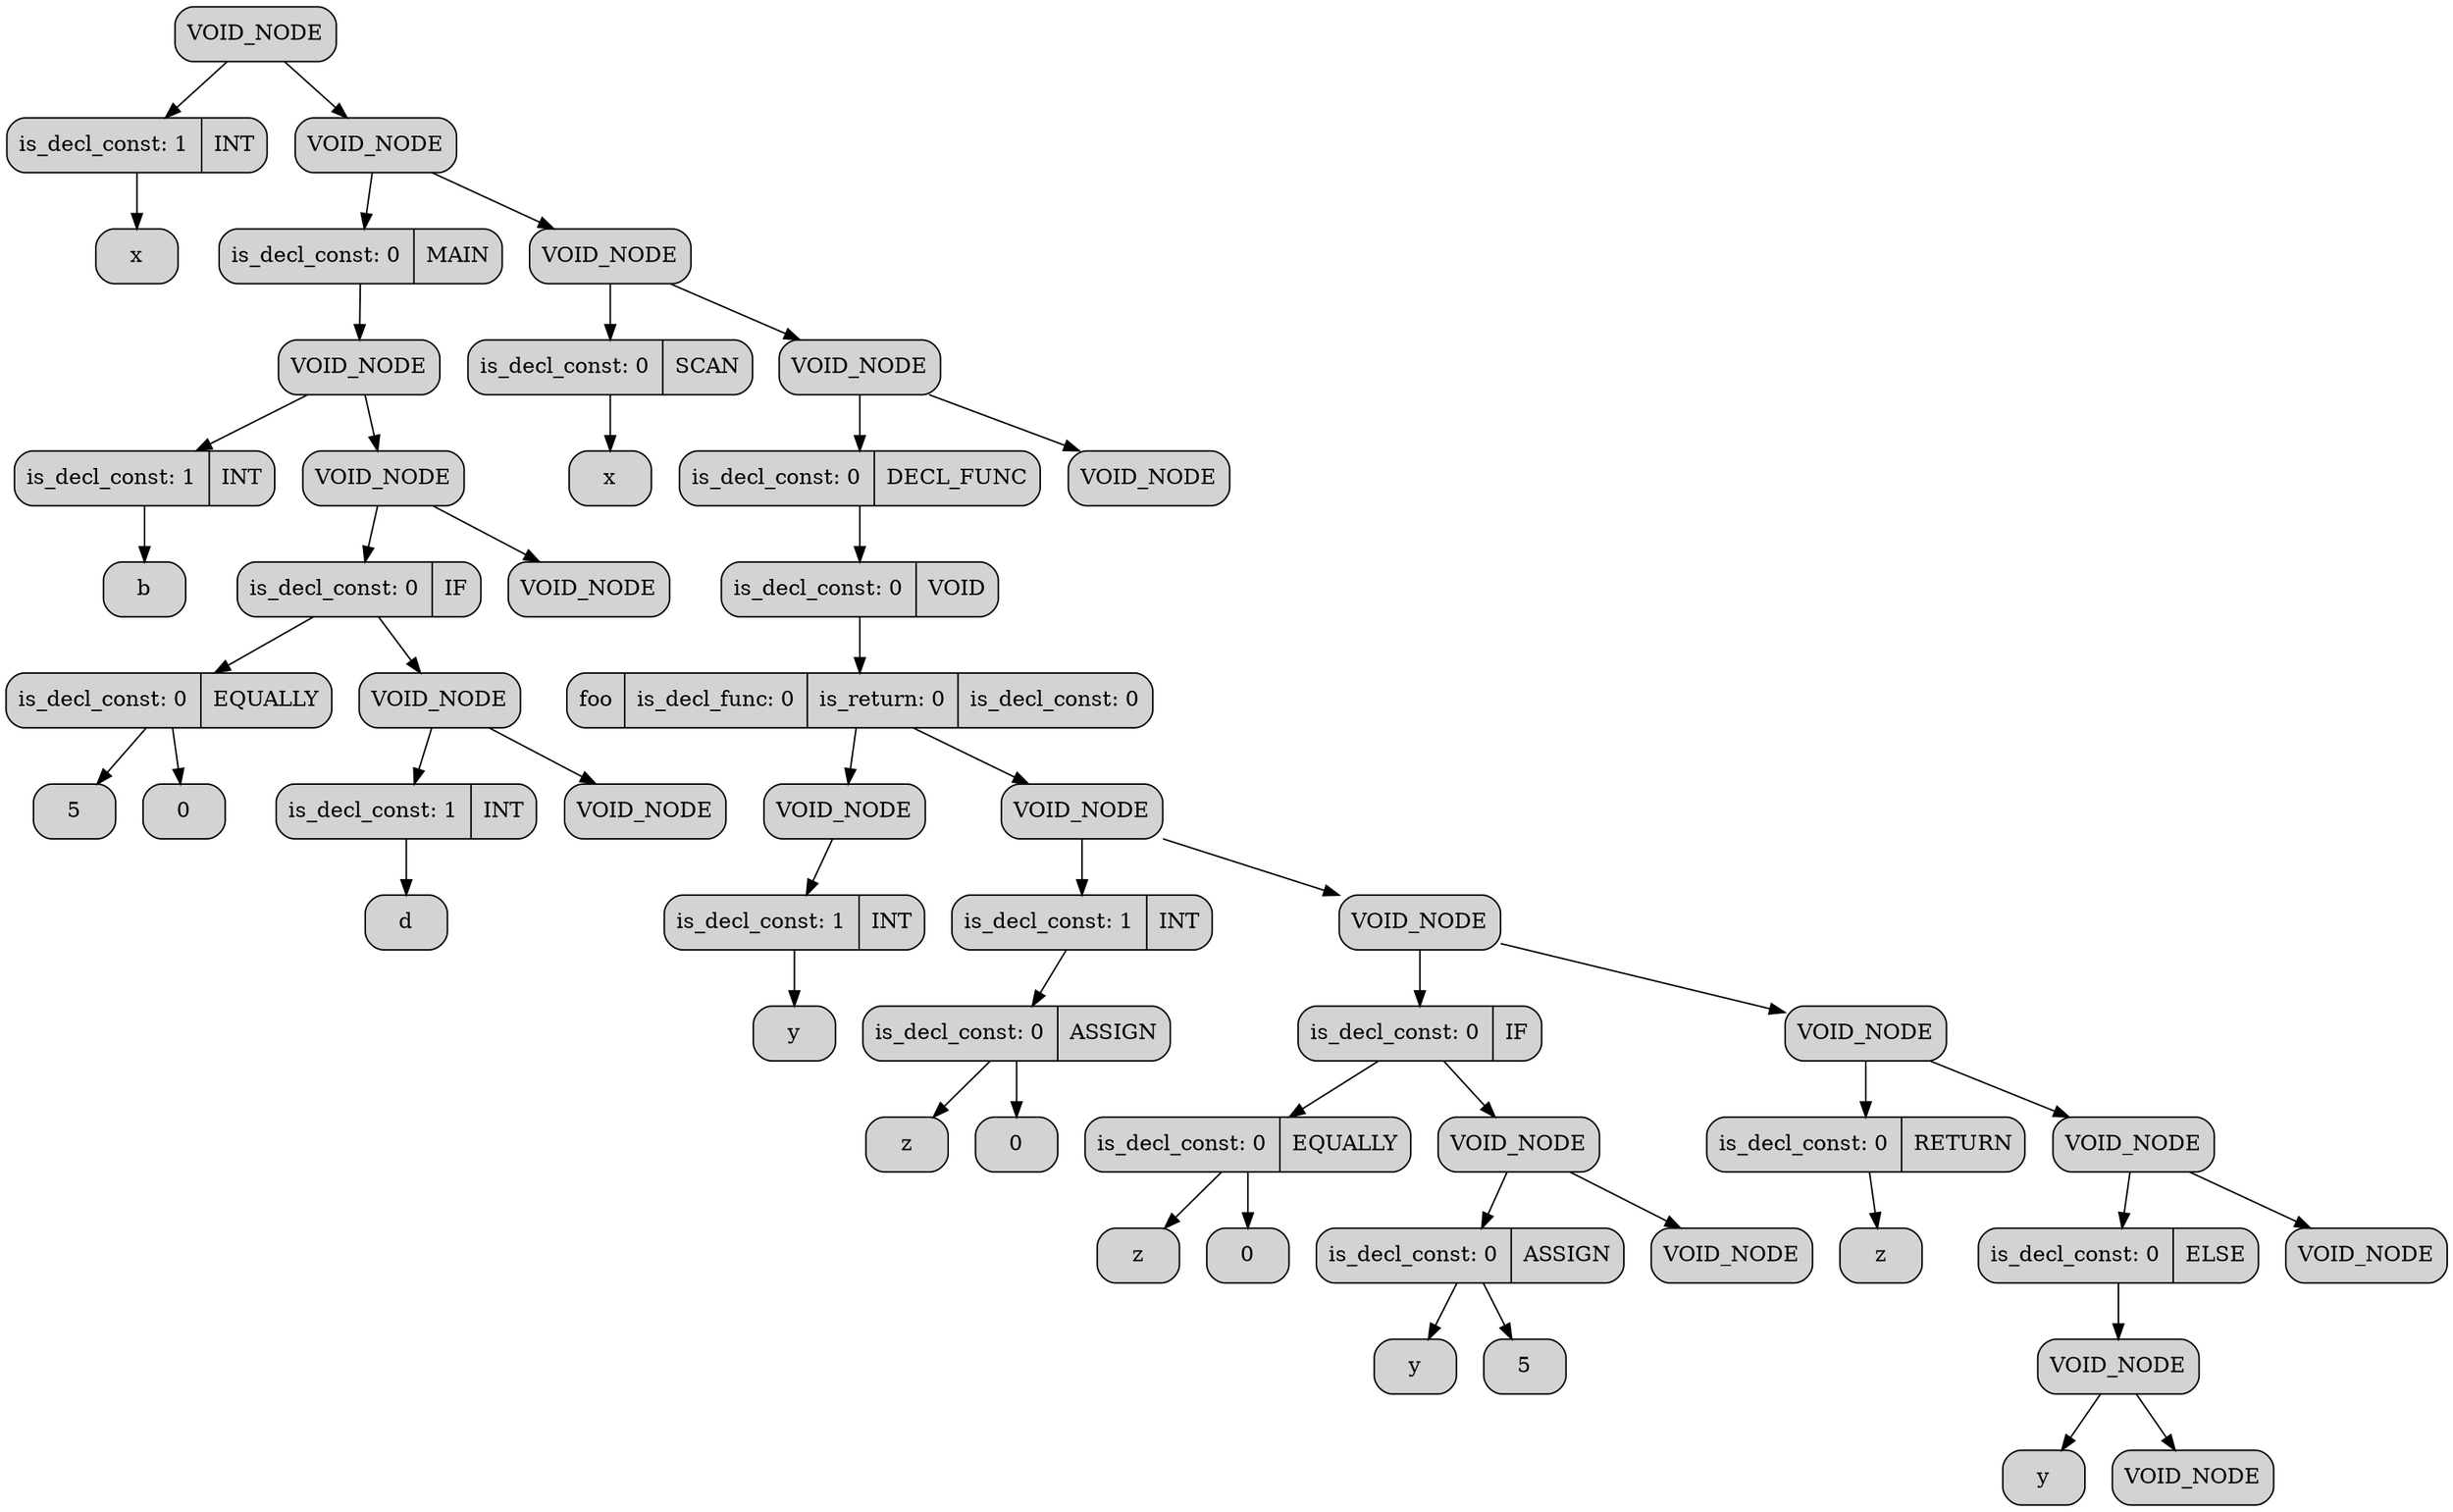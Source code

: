 digraph list{
rankdir = HR
node0000024466fa15a0 [shape=Mrecord, style="filled",  label = "VOID_NODE"]
node0000024466fa15e0 [shape=Mrecord, style="filled",  label = "is_decl_const: 1 | INT"]
node0000024466fa1620 [shape=Mrecord, style="filled",  label = "x"]
node0000024466fa1660 [shape=Mrecord, style="filled",  label = "VOID_NODE"]
node0000024466fa16a0 [shape=Mrecord, style="filled",  label = "is_decl_const: 0 | MAIN"]
node0000024466fa16e0 [shape=Mrecord, style="filled",  label = "VOID_NODE"]
node0000024466fa1720 [shape=Mrecord, style="filled",  label = "is_decl_const: 1 | INT"]
node0000024466fa1760 [shape=Mrecord, style="filled",  label = "b"]
node0000024466fa17a0 [shape=Mrecord, style="filled",  label = "VOID_NODE"]
node0000024466fa17e0 [shape=Mrecord, style="filled",  label = "is_decl_const: 0 | IF"]
node0000024466fa1860 [shape=Mrecord, style="filled",  label = "is_decl_const: 0 | EQUALLY"]
node0000024466fa1820 [shape=Mrecord, style="filled",  label = "5"]
node0000024466fa18a0 [shape=Mrecord, style="filled",  label = "0"]
node0000024466fa18e0 [shape=Mrecord, style="filled",  label = "VOID_NODE"]
node0000024466fa1920 [shape=Mrecord, style="filled",  label = "is_decl_const: 1 | INT"]
node0000024466fa1960 [shape=Mrecord, style="filled",  label = "d"]
node0000024466fa19a0 [shape=Mrecord, style="filled",  label = "VOID_NODE"]
node0000024466fa6dc0 [shape=Mrecord, style="filled",  label = "VOID_NODE"]
node0000024466fa6c80 [shape=Mrecord, style="filled",  label = "VOID_NODE"]
node0000024466fa6e00 [shape=Mrecord, style="filled",  label = "is_decl_const: 0 | SCAN"]
node0000024466fa6c00 [shape=Mrecord, style="filled",  label = "x"]
node0000024466fa6d00 [shape=Mrecord, style="filled",  label = "VOID_NODE"]
node0000024466fa6e40 [shape=Mrecord, style="filled",  label = "is_decl_const: 0 | DECL_FUNC"]
node0000024466fa6bc0 [shape=Mrecord, style="filled",  label = "is_decl_const: 0 | VOID"]
node0000024466fa6a00 [shape=Mrecord, style="filled",  label = "foo| is_decl_func: 0 | is_return: 0 | is_decl_const: 0"]
node0000024466fa6a40 [shape=Mrecord, style="filled",  label = "VOID_NODE"]
node0000024466fa6d40 [shape=Mrecord, style="filled",  label = "is_decl_const: 1 | INT"]
node0000024466fa6980 [shape=Mrecord, style="filled",  label = "y"]
node0000024466fa6f00 [shape=Mrecord, style="filled",  label = "VOID_NODE"]
node0000024466fa6c40 [shape=Mrecord, style="filled",  label = "is_decl_const: 1 | INT"]
node0000024466fa6b80 [shape=Mrecord, style="filled",  label = "is_decl_const: 0 | ASSIGN"]
node0000024466fa6d80 [shape=Mrecord, style="filled",  label = "z"]
node0000024466fa6a80 [shape=Mrecord, style="filled",  label = "0"]
node0000024466fa6cc0 [shape=Mrecord, style="filled",  label = "VOID_NODE"]
node0000024466fa6fc0 [shape=Mrecord, style="filled",  label = "is_decl_const: 0 | IF"]
node0000024466fa6e80 [shape=Mrecord, style="filled",  label = "is_decl_const: 0 | EQUALLY"]
node0000024466fa6ac0 [shape=Mrecord, style="filled",  label = "z"]
node0000024466fa6880 [shape=Mrecord, style="filled",  label = "0"]
node0000024466fa6ec0 [shape=Mrecord, style="filled",  label = "VOID_NODE"]
node0000024466fa6b00 [shape=Mrecord, style="filled",  label = "is_decl_const: 0 | ASSIGN"]
node0000024466fa68c0 [shape=Mrecord, style="filled",  label = "y"]
node0000024466fa6f40 [shape=Mrecord, style="filled",  label = "5"]
node0000024466fa6940 [shape=Mrecord, style="filled",  label = "VOID_NODE"]
node0000024466fa6b40 [shape=Mrecord, style="filled",  label = "VOID_NODE"]
node0000024466fa69c0 [shape=Mrecord, style="filled",  label = "is_decl_const: 0 | RETURN"]
node0000024466fa6f80 [shape=Mrecord, style="filled",  label = "z"]
node0000024466fa6900 [shape=Mrecord, style="filled",  label = "VOID_NODE"]
node0000024466fa8150 [shape=Mrecord, style="filled",  label = "is_decl_const: 0 | ELSE"]
node0000024466fa8190 [shape=Mrecord, style="filled",  label = "VOID_NODE"]
node0000024466fa7d10 [shape=Mrecord, style="filled",  label = "y"]
node0000024466fa7c50 [shape=Mrecord, style="filled",  label = "VOID_NODE"]
node0000024466fa7f10 [shape=Mrecord, style="filled",  label = "VOID_NODE"]
node0000024466fa8010 [shape=Mrecord, style="filled",  label = "VOID_NODE"]
edge[color=black]
node0000024466fa15a0->node0000024466fa15e0
node0000024466fa15e0->node0000024466fa1620
node0000024466fa15a0->node0000024466fa1660
node0000024466fa1660->node0000024466fa16a0
node0000024466fa16a0->node0000024466fa16e0
node0000024466fa16e0->node0000024466fa1720
node0000024466fa1720->node0000024466fa1760
node0000024466fa16e0->node0000024466fa17a0
node0000024466fa17a0->node0000024466fa17e0
node0000024466fa17e0->node0000024466fa1860
node0000024466fa1860->node0000024466fa1820
node0000024466fa1860->node0000024466fa18a0
node0000024466fa17e0->node0000024466fa18e0
node0000024466fa18e0->node0000024466fa1920
node0000024466fa1920->node0000024466fa1960
node0000024466fa18e0->node0000024466fa19a0
node0000024466fa17a0->node0000024466fa6dc0
node0000024466fa1660->node0000024466fa6c80
node0000024466fa6c80->node0000024466fa6e00
node0000024466fa6e00->node0000024466fa6c00
node0000024466fa6c80->node0000024466fa6d00
node0000024466fa6d00->node0000024466fa6e40
node0000024466fa6e40->node0000024466fa6bc0
node0000024466fa6bc0->node0000024466fa6a00
node0000024466fa6a00->node0000024466fa6a40
node0000024466fa6a40->node0000024466fa6d40
node0000024466fa6d40->node0000024466fa6980
node0000024466fa6a00->node0000024466fa6f00
node0000024466fa6f00->node0000024466fa6c40
node0000024466fa6c40->node0000024466fa6b80
node0000024466fa6b80->node0000024466fa6d80
node0000024466fa6b80->node0000024466fa6a80
node0000024466fa6f00->node0000024466fa6cc0
node0000024466fa6cc0->node0000024466fa6fc0
node0000024466fa6fc0->node0000024466fa6e80
node0000024466fa6e80->node0000024466fa6ac0
node0000024466fa6e80->node0000024466fa6880
node0000024466fa6fc0->node0000024466fa6ec0
node0000024466fa6ec0->node0000024466fa6b00
node0000024466fa6b00->node0000024466fa68c0
node0000024466fa6b00->node0000024466fa6f40
node0000024466fa6ec0->node0000024466fa6940
node0000024466fa6cc0->node0000024466fa6b40
node0000024466fa6b40->node0000024466fa69c0
node0000024466fa69c0->node0000024466fa6f80
node0000024466fa6b40->node0000024466fa6900
node0000024466fa6900->node0000024466fa8150
node0000024466fa8150->node0000024466fa8190
node0000024466fa8190->node0000024466fa7d10
node0000024466fa8190->node0000024466fa7c50
node0000024466fa6900->node0000024466fa7f10
node0000024466fa6d00->node0000024466fa8010
}